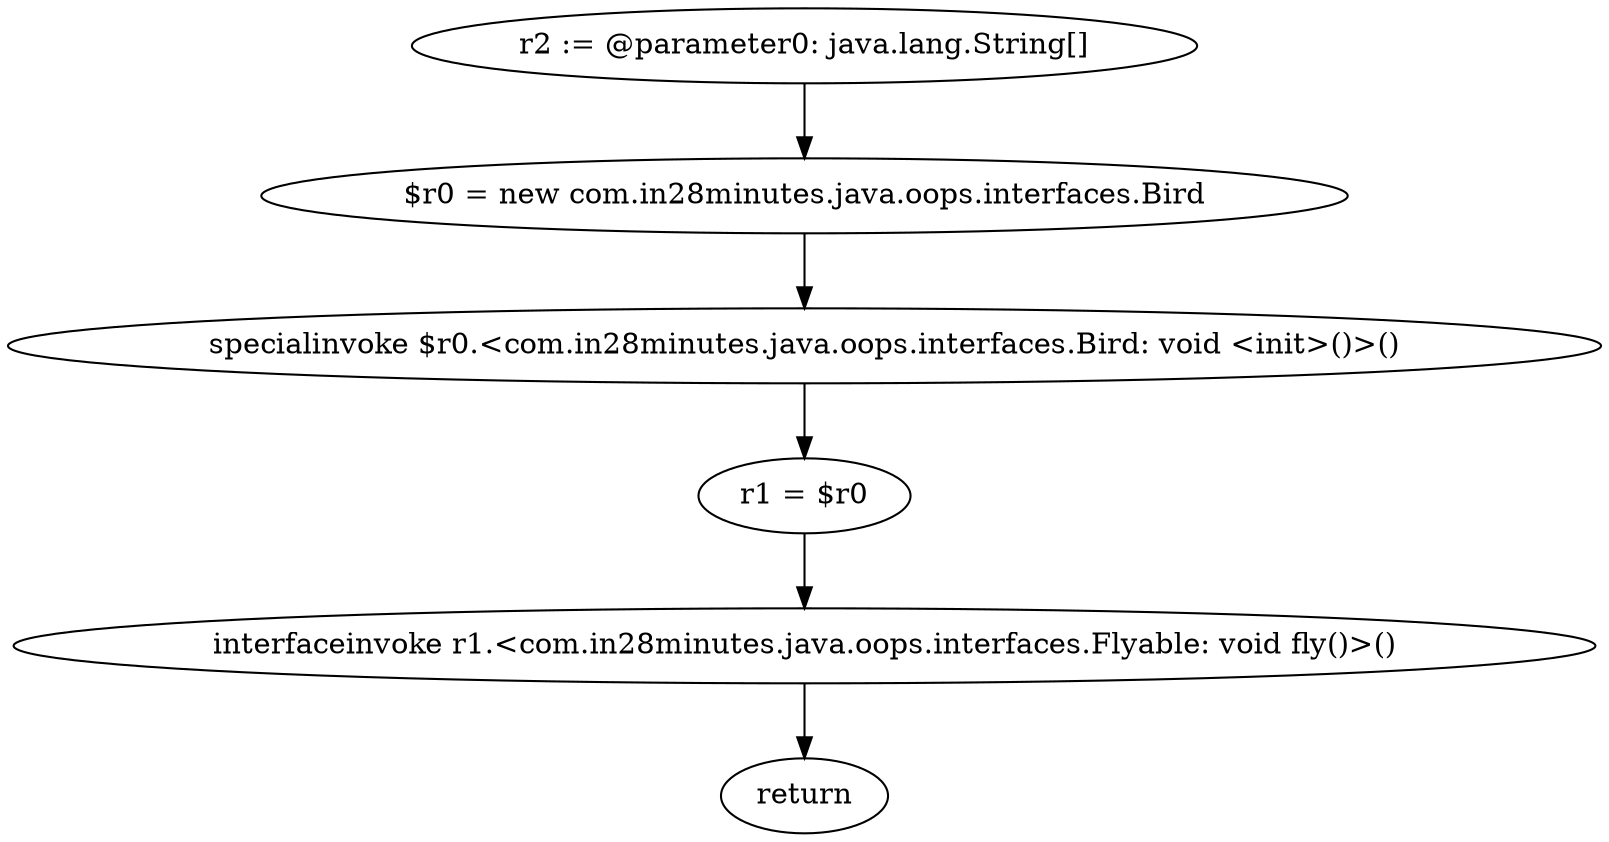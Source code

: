 digraph "unitGraph" {
    "r2 := @parameter0: java.lang.String[]"
    "$r0 = new com.in28minutes.java.oops.interfaces.Bird"
    "specialinvoke $r0.<com.in28minutes.java.oops.interfaces.Bird: void <init>()>()"
    "r1 = $r0"
    "interfaceinvoke r1.<com.in28minutes.java.oops.interfaces.Flyable: void fly()>()"
    "return"
    "r2 := @parameter0: java.lang.String[]"->"$r0 = new com.in28minutes.java.oops.interfaces.Bird";
    "$r0 = new com.in28minutes.java.oops.interfaces.Bird"->"specialinvoke $r0.<com.in28minutes.java.oops.interfaces.Bird: void <init>()>()";
    "specialinvoke $r0.<com.in28minutes.java.oops.interfaces.Bird: void <init>()>()"->"r1 = $r0";
    "r1 = $r0"->"interfaceinvoke r1.<com.in28minutes.java.oops.interfaces.Flyable: void fly()>()";
    "interfaceinvoke r1.<com.in28minutes.java.oops.interfaces.Flyable: void fly()>()"->"return";
}
